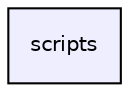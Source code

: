 digraph "scripts" {
  compound=true
  node [ fontsize="10", fontname="Helvetica"];
  edge [ labelfontsize="10", labelfontname="Helvetica"];
  dir_fdda5cdb1169221a9cfd6107ce0f9592 [shape=box, label="scripts", style="filled", fillcolor="#eeeeff", pencolor="black", URL="dir_fdda5cdb1169221a9cfd6107ce0f9592.html"];
}
